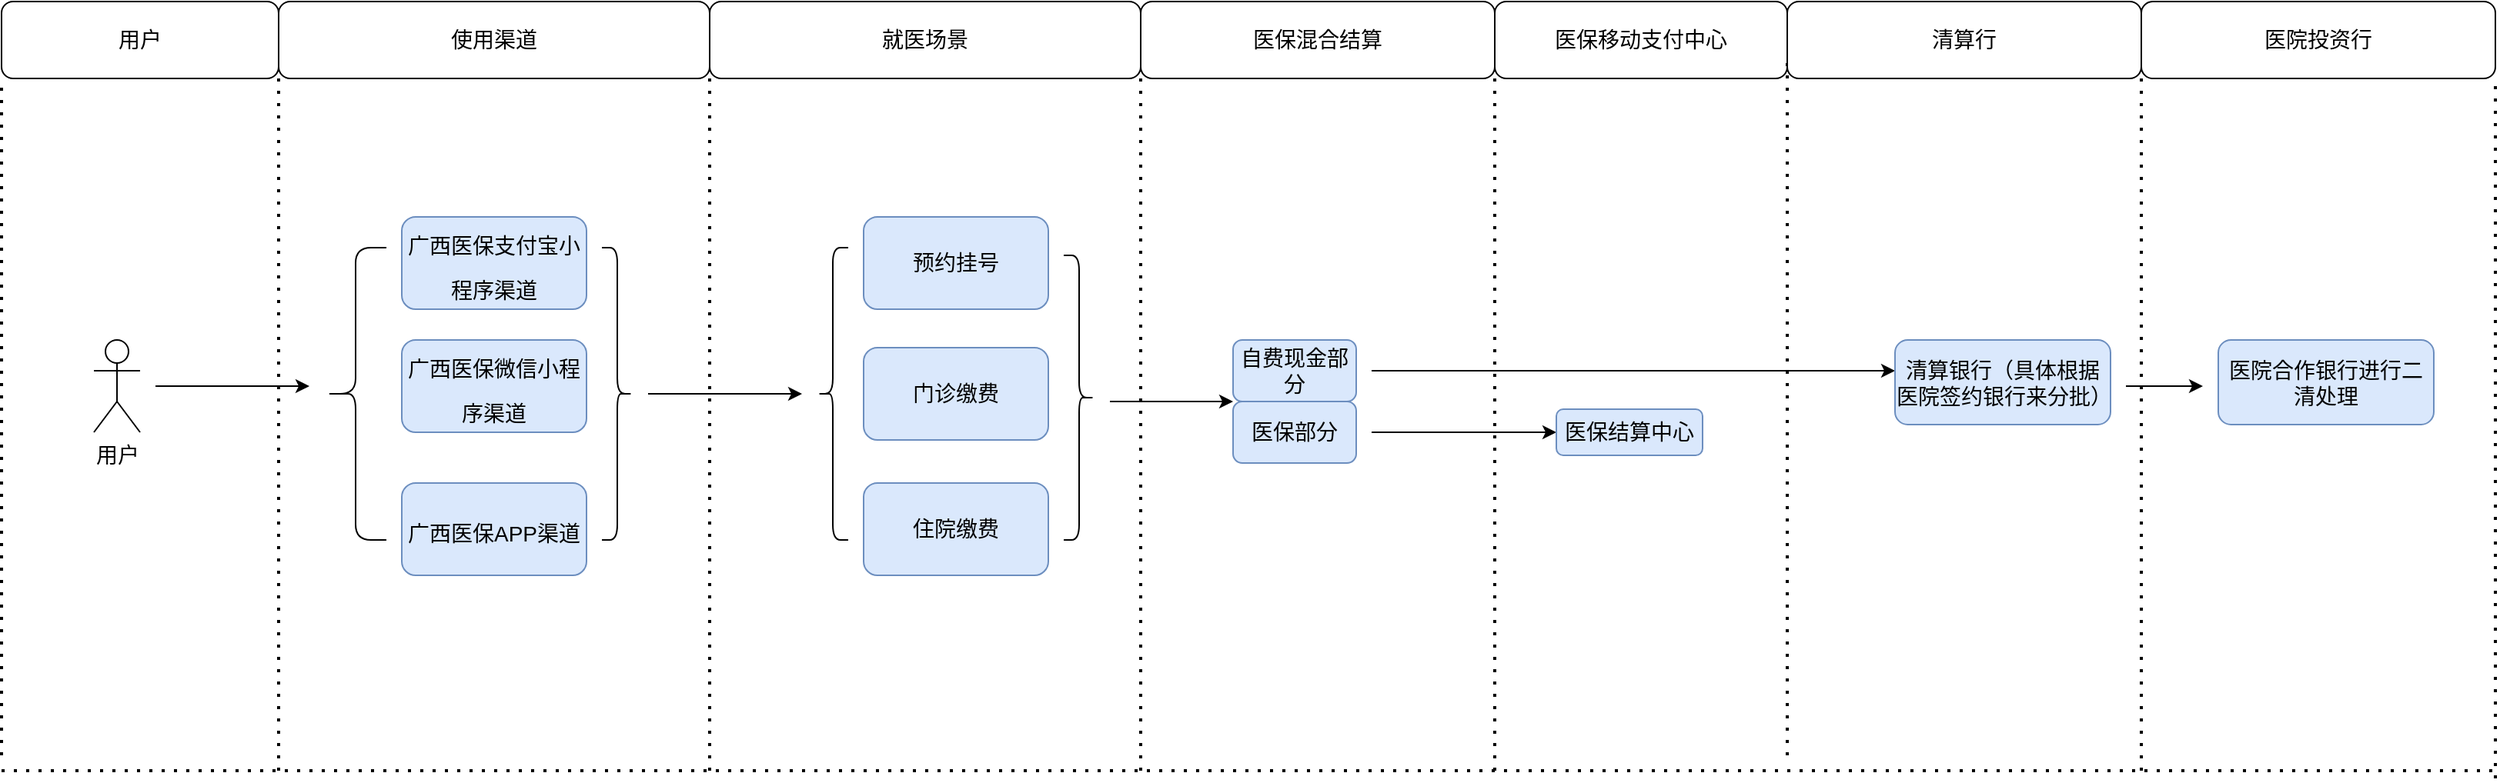 <mxfile version="20.2.4" type="github">
  <diagram name="Page-1" id="e7e014a7-5840-1c2e-5031-d8a46d1fe8dd">
    <mxGraphModel dx="1038" dy="530" grid="1" gridSize="10" guides="1" tooltips="1" connect="1" arrows="1" fold="1" page="1" pageScale="1" pageWidth="1169" pageHeight="826" background="#ffffff" math="0" shadow="0">
      <root>
        <mxCell id="0" />
        <mxCell id="1" parent="0" />
        <mxCell id="3nM8qzCAEqA27GZpvQAq-2" value="&lt;font style=&quot;font-size: 14px;&quot;&gt;广西医保APP渠道&lt;/font&gt;" style="rounded=1;whiteSpace=wrap;html=1;fontSize=24;fillColor=#dae8fc;strokeColor=#6c8ebf;" vertex="1" parent="1">
          <mxGeometry x="380" y="413" width="120" height="60" as="geometry" />
        </mxCell>
        <mxCell id="3nM8qzCAEqA27GZpvQAq-3" value="&lt;font style=&quot;font-size: 14px;&quot;&gt;广西医保支付宝小程序渠道&lt;/font&gt;" style="rounded=1;whiteSpace=wrap;html=1;fontSize=24;fillColor=#dae8fc;strokeColor=#6c8ebf;" vertex="1" parent="1">
          <mxGeometry x="380" y="240" width="120" height="60" as="geometry" />
        </mxCell>
        <mxCell id="3nM8qzCAEqA27GZpvQAq-4" value="&lt;font style=&quot;font-size: 14px;&quot;&gt;广西医保微信小程序渠道&lt;/font&gt;" style="rounded=1;whiteSpace=wrap;html=1;fontSize=24;fillColor=#dae8fc;strokeColor=#6c8ebf;" vertex="1" parent="1">
          <mxGeometry x="380" y="320" width="120" height="60" as="geometry" />
        </mxCell>
        <mxCell id="3nM8qzCAEqA27GZpvQAq-5" value="用户" style="shape=umlActor;verticalLabelPosition=bottom;verticalAlign=top;html=1;outlineConnect=0;fontSize=14;" vertex="1" parent="1">
          <mxGeometry x="180" y="320" width="30" height="60" as="geometry" />
        </mxCell>
        <mxCell id="3nM8qzCAEqA27GZpvQAq-6" value="" style="endArrow=none;dashed=1;html=1;dashPattern=1 3;strokeWidth=2;rounded=0;fontSize=14;" edge="1" parent="1">
          <mxGeometry width="50" height="50" relative="1" as="geometry">
            <mxPoint x="300" y="600" as="sourcePoint" />
            <mxPoint x="300" y="150" as="targetPoint" />
          </mxGeometry>
        </mxCell>
        <mxCell id="3nM8qzCAEqA27GZpvQAq-7" value="" style="shape=curlyBracket;whiteSpace=wrap;html=1;rounded=1;fontSize=14;" vertex="1" parent="1">
          <mxGeometry x="330" y="260" width="40" height="190" as="geometry" />
        </mxCell>
        <mxCell id="3nM8qzCAEqA27GZpvQAq-8" value="" style="endArrow=classic;html=1;rounded=0;fontSize=14;" edge="1" parent="1">
          <mxGeometry width="50" height="50" relative="1" as="geometry">
            <mxPoint x="220" y="350" as="sourcePoint" />
            <mxPoint x="320" y="350" as="targetPoint" />
          </mxGeometry>
        </mxCell>
        <mxCell id="3nM8qzCAEqA27GZpvQAq-9" value="" style="shape=curlyBracket;whiteSpace=wrap;html=1;rounded=1;flipH=1;fontSize=14;" vertex="1" parent="1">
          <mxGeometry x="510" y="260" width="20" height="190" as="geometry" />
        </mxCell>
        <mxCell id="3nM8qzCAEqA27GZpvQAq-10" value="" style="endArrow=none;dashed=1;html=1;dashPattern=1 3;strokeWidth=2;rounded=0;fontSize=14;" edge="1" parent="1">
          <mxGeometry width="50" height="50" relative="1" as="geometry">
            <mxPoint x="580" y="600" as="sourcePoint" />
            <mxPoint x="580" y="130" as="targetPoint" />
          </mxGeometry>
        </mxCell>
        <mxCell id="3nM8qzCAEqA27GZpvQAq-11" value="用户" style="rounded=1;whiteSpace=wrap;html=1;fontSize=14;" vertex="1" parent="1">
          <mxGeometry x="120" y="100" width="180" height="50" as="geometry" />
        </mxCell>
        <mxCell id="3nM8qzCAEqA27GZpvQAq-12" value="使用渠道" style="rounded=1;whiteSpace=wrap;html=1;fontSize=14;" vertex="1" parent="1">
          <mxGeometry x="300" y="100" width="280" height="50" as="geometry" />
        </mxCell>
        <mxCell id="3nM8qzCAEqA27GZpvQAq-13" value="就医场景" style="rounded=1;whiteSpace=wrap;html=1;fontSize=14;" vertex="1" parent="1">
          <mxGeometry x="580" y="100" width="280" height="50" as="geometry" />
        </mxCell>
        <mxCell id="3nM8qzCAEqA27GZpvQAq-14" value="预约挂号" style="rounded=1;whiteSpace=wrap;html=1;fontSize=14;fillColor=#dae8fc;strokeColor=#6c8ebf;" vertex="1" parent="1">
          <mxGeometry x="680" y="240" width="120" height="60" as="geometry" />
        </mxCell>
        <mxCell id="3nM8qzCAEqA27GZpvQAq-15" value="门诊缴费" style="rounded=1;whiteSpace=wrap;html=1;fontSize=14;fillColor=#dae8fc;strokeColor=#6c8ebf;" vertex="1" parent="1">
          <mxGeometry x="680" y="325" width="120" height="60" as="geometry" />
        </mxCell>
        <mxCell id="3nM8qzCAEqA27GZpvQAq-16" value="住院缴费" style="rounded=1;whiteSpace=wrap;html=1;fontSize=14;fillColor=#dae8fc;strokeColor=#6c8ebf;" vertex="1" parent="1">
          <mxGeometry x="680" y="413" width="120" height="60" as="geometry" />
        </mxCell>
        <mxCell id="3nM8qzCAEqA27GZpvQAq-17" value="" style="shape=curlyBracket;whiteSpace=wrap;html=1;rounded=1;fontSize=14;" vertex="1" parent="1">
          <mxGeometry x="650" y="260" width="20" height="190" as="geometry" />
        </mxCell>
        <mxCell id="3nM8qzCAEqA27GZpvQAq-18" value="" style="endArrow=classic;html=1;rounded=0;fontSize=14;" edge="1" parent="1">
          <mxGeometry width="50" height="50" relative="1" as="geometry">
            <mxPoint x="540" y="355" as="sourcePoint" />
            <mxPoint x="640" y="355" as="targetPoint" />
          </mxGeometry>
        </mxCell>
        <mxCell id="3nM8qzCAEqA27GZpvQAq-19" value="" style="shape=curlyBracket;whiteSpace=wrap;html=1;rounded=1;flipH=1;fontSize=14;" vertex="1" parent="1">
          <mxGeometry x="810" y="265" width="20" height="185" as="geometry" />
        </mxCell>
        <mxCell id="3nM8qzCAEqA27GZpvQAq-20" value="" style="endArrow=none;dashed=1;html=1;dashPattern=1 3;strokeWidth=2;rounded=0;fontSize=14;entryX=1;entryY=1;entryDx=0;entryDy=0;" edge="1" parent="1" target="3nM8qzCAEqA27GZpvQAq-13">
          <mxGeometry width="50" height="50" relative="1" as="geometry">
            <mxPoint x="860" y="600" as="sourcePoint" />
            <mxPoint x="910" y="150" as="targetPoint" />
          </mxGeometry>
        </mxCell>
        <mxCell id="3nM8qzCAEqA27GZpvQAq-21" value="医保混合结算" style="rounded=1;whiteSpace=wrap;html=1;fontSize=14;" vertex="1" parent="1">
          <mxGeometry x="860" y="100" width="230" height="50" as="geometry" />
        </mxCell>
        <mxCell id="3nM8qzCAEqA27GZpvQAq-22" value="" style="endArrow=none;dashed=1;html=1;dashPattern=1 3;strokeWidth=2;rounded=0;fontSize=14;entryX=1;entryY=1;entryDx=0;entryDy=0;" edge="1" parent="1" target="3nM8qzCAEqA27GZpvQAq-21">
          <mxGeometry width="50" height="50" relative="1" as="geometry">
            <mxPoint x="1090" y="600" as="sourcePoint" />
            <mxPoint x="1140" y="160" as="targetPoint" />
          </mxGeometry>
        </mxCell>
        <mxCell id="3nM8qzCAEqA27GZpvQAq-23" value="" style="endArrow=none;dashed=1;html=1;dashPattern=1 3;strokeWidth=2;rounded=0;fontSize=14;entryX=0;entryY=1;entryDx=0;entryDy=0;" edge="1" parent="1" target="3nM8qzCAEqA27GZpvQAq-11">
          <mxGeometry width="50" height="50" relative="1" as="geometry">
            <mxPoint x="120" y="590" as="sourcePoint" />
            <mxPoint x="130" y="180" as="targetPoint" />
          </mxGeometry>
        </mxCell>
        <mxCell id="3nM8qzCAEqA27GZpvQAq-25" value="" style="endArrow=classic;html=1;rounded=0;fontSize=14;" edge="1" parent="1">
          <mxGeometry width="50" height="50" relative="1" as="geometry">
            <mxPoint x="840" y="360" as="sourcePoint" />
            <mxPoint x="920" y="360" as="targetPoint" />
          </mxGeometry>
        </mxCell>
        <mxCell id="3nM8qzCAEqA27GZpvQAq-26" value="" style="endArrow=none;dashed=1;html=1;dashPattern=1 3;strokeWidth=2;rounded=0;fontSize=14;" edge="1" parent="1">
          <mxGeometry width="50" height="50" relative="1" as="geometry">
            <mxPoint x="120" y="600" as="sourcePoint" />
            <mxPoint x="1740" y="600" as="targetPoint" />
          </mxGeometry>
        </mxCell>
        <mxCell id="3nM8qzCAEqA27GZpvQAq-27" value="自费现金部分" style="rounded=1;whiteSpace=wrap;html=1;fontSize=14;fillColor=#dae8fc;strokeColor=#6c8ebf;" vertex="1" parent="1">
          <mxGeometry x="920" y="320" width="80" height="40" as="geometry" />
        </mxCell>
        <mxCell id="3nM8qzCAEqA27GZpvQAq-28" value="医保部分" style="rounded=1;whiteSpace=wrap;html=1;fontSize=14;fillColor=#dae8fc;strokeColor=#6c8ebf;" vertex="1" parent="1">
          <mxGeometry x="920" y="360" width="80" height="40" as="geometry" />
        </mxCell>
        <mxCell id="3nM8qzCAEqA27GZpvQAq-29" value="医保移动支付中心" style="rounded=1;whiteSpace=wrap;html=1;fontSize=14;" vertex="1" parent="1">
          <mxGeometry x="1090" y="100" width="190" height="50" as="geometry" />
        </mxCell>
        <mxCell id="3nM8qzCAEqA27GZpvQAq-30" value="" style="endArrow=none;dashed=1;html=1;dashPattern=1 3;strokeWidth=2;rounded=0;fontSize=14;entryX=1;entryY=1;entryDx=0;entryDy=0;" edge="1" parent="1">
          <mxGeometry width="50" height="50" relative="1" as="geometry">
            <mxPoint x="1280" y="590" as="sourcePoint" />
            <mxPoint x="1280" y="140" as="targetPoint" />
          </mxGeometry>
        </mxCell>
        <mxCell id="3nM8qzCAEqA27GZpvQAq-31" value="" style="endArrow=classic;html=1;rounded=0;" edge="1" parent="1">
          <mxGeometry width="50" height="50" relative="1" as="geometry">
            <mxPoint x="1010" y="380" as="sourcePoint" />
            <mxPoint x="1130" y="380" as="targetPoint" />
          </mxGeometry>
        </mxCell>
        <mxCell id="3nM8qzCAEqA27GZpvQAq-32" value="医保结算中心" style="rounded=1;whiteSpace=wrap;html=1;fontSize=14;fillColor=#dae8fc;strokeColor=#6c8ebf;" vertex="1" parent="1">
          <mxGeometry x="1130" y="365" width="95" height="30" as="geometry" />
        </mxCell>
        <mxCell id="3nM8qzCAEqA27GZpvQAq-33" value="清算行" style="rounded=1;whiteSpace=wrap;html=1;fontSize=14;" vertex="1" parent="1">
          <mxGeometry x="1280" y="100" width="230" height="50" as="geometry" />
        </mxCell>
        <mxCell id="3nM8qzCAEqA27GZpvQAq-34" value="" style="endArrow=none;dashed=1;html=1;dashPattern=1 3;strokeWidth=2;rounded=0;fontSize=14;entryX=1;entryY=1;entryDx=0;entryDy=0;" edge="1" parent="1">
          <mxGeometry width="50" height="50" relative="1" as="geometry">
            <mxPoint x="1510" y="600" as="sourcePoint" />
            <mxPoint x="1510" y="150" as="targetPoint" />
          </mxGeometry>
        </mxCell>
        <mxCell id="3nM8qzCAEqA27GZpvQAq-36" value="" style="endArrow=classic;html=1;rounded=0;" edge="1" parent="1">
          <mxGeometry width="50" height="50" relative="1" as="geometry">
            <mxPoint x="1010" y="340" as="sourcePoint" />
            <mxPoint x="1350" y="340" as="targetPoint" />
          </mxGeometry>
        </mxCell>
        <mxCell id="3nM8qzCAEqA27GZpvQAq-39" value="清算银行（具体根据医院签约银行来分批）" style="rounded=1;whiteSpace=wrap;html=1;fontSize=14;fillColor=#dae8fc;strokeColor=#6c8ebf;" vertex="1" parent="1">
          <mxGeometry x="1350" y="320" width="140" height="55" as="geometry" />
        </mxCell>
        <mxCell id="3nM8qzCAEqA27GZpvQAq-40" value="医院投资行" style="rounded=1;whiteSpace=wrap;html=1;fontSize=14;" vertex="1" parent="1">
          <mxGeometry x="1510" y="100" width="230" height="50" as="geometry" />
        </mxCell>
        <mxCell id="3nM8qzCAEqA27GZpvQAq-41" value="" style="endArrow=none;dashed=1;html=1;dashPattern=1 3;strokeWidth=2;rounded=0;fontSize=14;entryX=1;entryY=1;entryDx=0;entryDy=0;" edge="1" parent="1">
          <mxGeometry width="50" height="50" relative="1" as="geometry">
            <mxPoint x="1740" y="605" as="sourcePoint" />
            <mxPoint x="1740" y="155" as="targetPoint" />
          </mxGeometry>
        </mxCell>
        <mxCell id="3nM8qzCAEqA27GZpvQAq-42" value="医院合作银行进行二清处理" style="rounded=1;whiteSpace=wrap;html=1;fontSize=14;fillColor=#dae8fc;strokeColor=#6c8ebf;" vertex="1" parent="1">
          <mxGeometry x="1560" y="320" width="140" height="55" as="geometry" />
        </mxCell>
        <mxCell id="3nM8qzCAEqA27GZpvQAq-43" value="" style="endArrow=classic;html=1;rounded=0;" edge="1" parent="1">
          <mxGeometry width="50" height="50" relative="1" as="geometry">
            <mxPoint x="1500" y="350" as="sourcePoint" />
            <mxPoint x="1550" y="350" as="targetPoint" />
          </mxGeometry>
        </mxCell>
      </root>
    </mxGraphModel>
  </diagram>
</mxfile>
